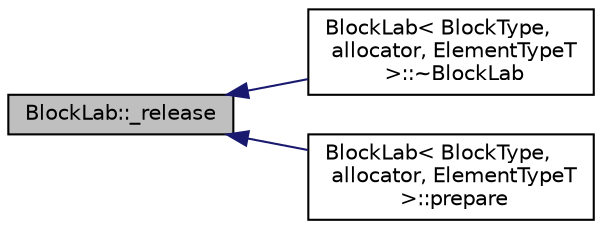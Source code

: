 digraph "BlockLab::_release"
{
  edge [fontname="Helvetica",fontsize="10",labelfontname="Helvetica",labelfontsize="10"];
  node [fontname="Helvetica",fontsize="10",shape=record];
  rankdir="LR";
  Node1 [label="BlockLab::_release",height=0.2,width=0.4,color="black", fillcolor="grey75", style="filled", fontcolor="black"];
  Node1 -> Node2 [dir="back",color="midnightblue",fontsize="10",style="solid"];
  Node2 [label="BlockLab\< BlockType,\l allocator, ElementTypeT\l \>::~BlockLab",height=0.2,width=0.4,color="black", fillcolor="white", style="filled",URL="$class_block_lab.html#a083218471f59c32fccc335759734667d"];
  Node1 -> Node3 [dir="back",color="midnightblue",fontsize="10",style="solid"];
  Node3 [label="BlockLab\< BlockType,\l allocator, ElementTypeT\l \>::prepare",height=0.2,width=0.4,color="black", fillcolor="white", style="filled",URL="$class_block_lab.html#ac6236e1c94d13fa1025c8253b9855a04"];
}
